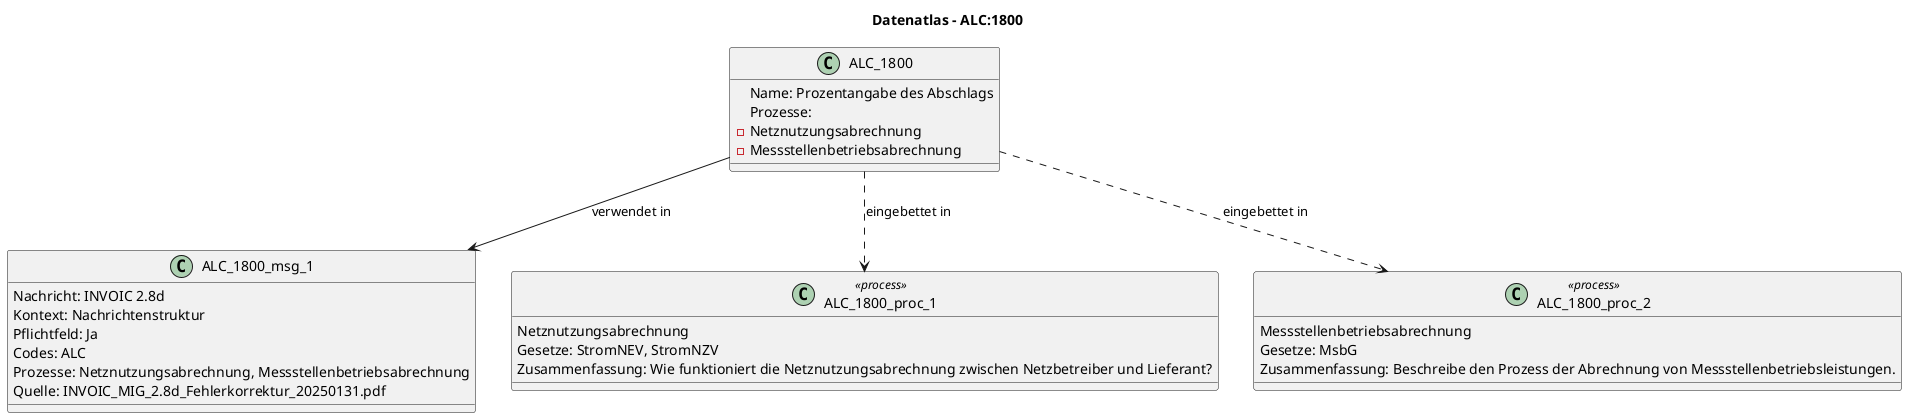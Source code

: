 @startuml
title Datenatlas – ALC:1800
class ALC_1800 {
  Name: Prozentangabe des Abschlags
  Prozesse:
    - Netznutzungsabrechnung
    - Messstellenbetriebsabrechnung
}
class ALC_1800_msg_1 {
  Nachricht: INVOIC 2.8d
  Kontext: Nachrichtenstruktur
  Pflichtfeld: Ja
  Codes: ALC
  Prozesse: Netznutzungsabrechnung, Messstellenbetriebsabrechnung
  Quelle: INVOIC_MIG_2.8d_Fehlerkorrektur_20250131.pdf
}
ALC_1800 --> ALC_1800_msg_1 : verwendet in
class ALC_1800_proc_1 <<process>> {
  Netznutzungsabrechnung
  Gesetze: StromNEV, StromNZV
  Zusammenfassung: Wie funktioniert die Netznutzungsabrechnung zwischen Netzbetreiber und Lieferant?
}
ALC_1800 ..> ALC_1800_proc_1 : eingebettet in
class ALC_1800_proc_2 <<process>> {
  Messstellenbetriebsabrechnung
  Gesetze: MsbG
  Zusammenfassung: Beschreibe den Prozess der Abrechnung von Messstellenbetriebsleistungen.
}
ALC_1800 ..> ALC_1800_proc_2 : eingebettet in
@enduml
